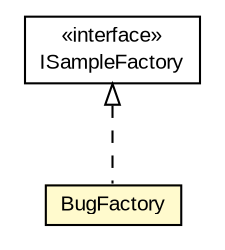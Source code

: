 #!/usr/local/bin/dot
#
# Class diagram 
# Generated by UMLGraph version R5_6-24-gf6e263 (http://www.umlgraph.org/)
#

digraph G {
	edge [fontname="arial",fontsize=10,labelfontname="arial",labelfontsize=10];
	node [fontname="arial",fontsize=10,shape=plaintext];
	nodesep=0.25;
	ranksep=0.5;
	// org.osmdroid.bugtestfragments.BugFactory
	c56070 [label=<<table title="org.osmdroid.bugtestfragments.BugFactory" border="0" cellborder="1" cellspacing="0" cellpadding="2" port="p" bgcolor="lemonChiffon" href="./BugFactory.html">
		<tr><td><table border="0" cellspacing="0" cellpadding="1">
<tr><td align="center" balign="center"> BugFactory </td></tr>
		</table></td></tr>
		</table>>, URL="./BugFactory.html", fontname="arial", fontcolor="black", fontsize=10.0];
	// org.osmdroid.ISampleFactory
	c56100 [label=<<table title="org.osmdroid.ISampleFactory" border="0" cellborder="1" cellspacing="0" cellpadding="2" port="p" href="../ISampleFactory.html">
		<tr><td><table border="0" cellspacing="0" cellpadding="1">
<tr><td align="center" balign="center"> &#171;interface&#187; </td></tr>
<tr><td align="center" balign="center"> ISampleFactory </td></tr>
		</table></td></tr>
		</table>>, URL="../ISampleFactory.html", fontname="arial", fontcolor="black", fontsize=10.0];
	//org.osmdroid.bugtestfragments.BugFactory implements org.osmdroid.ISampleFactory
	c56100:p -> c56070:p [dir=back,arrowtail=empty,style=dashed];
}

